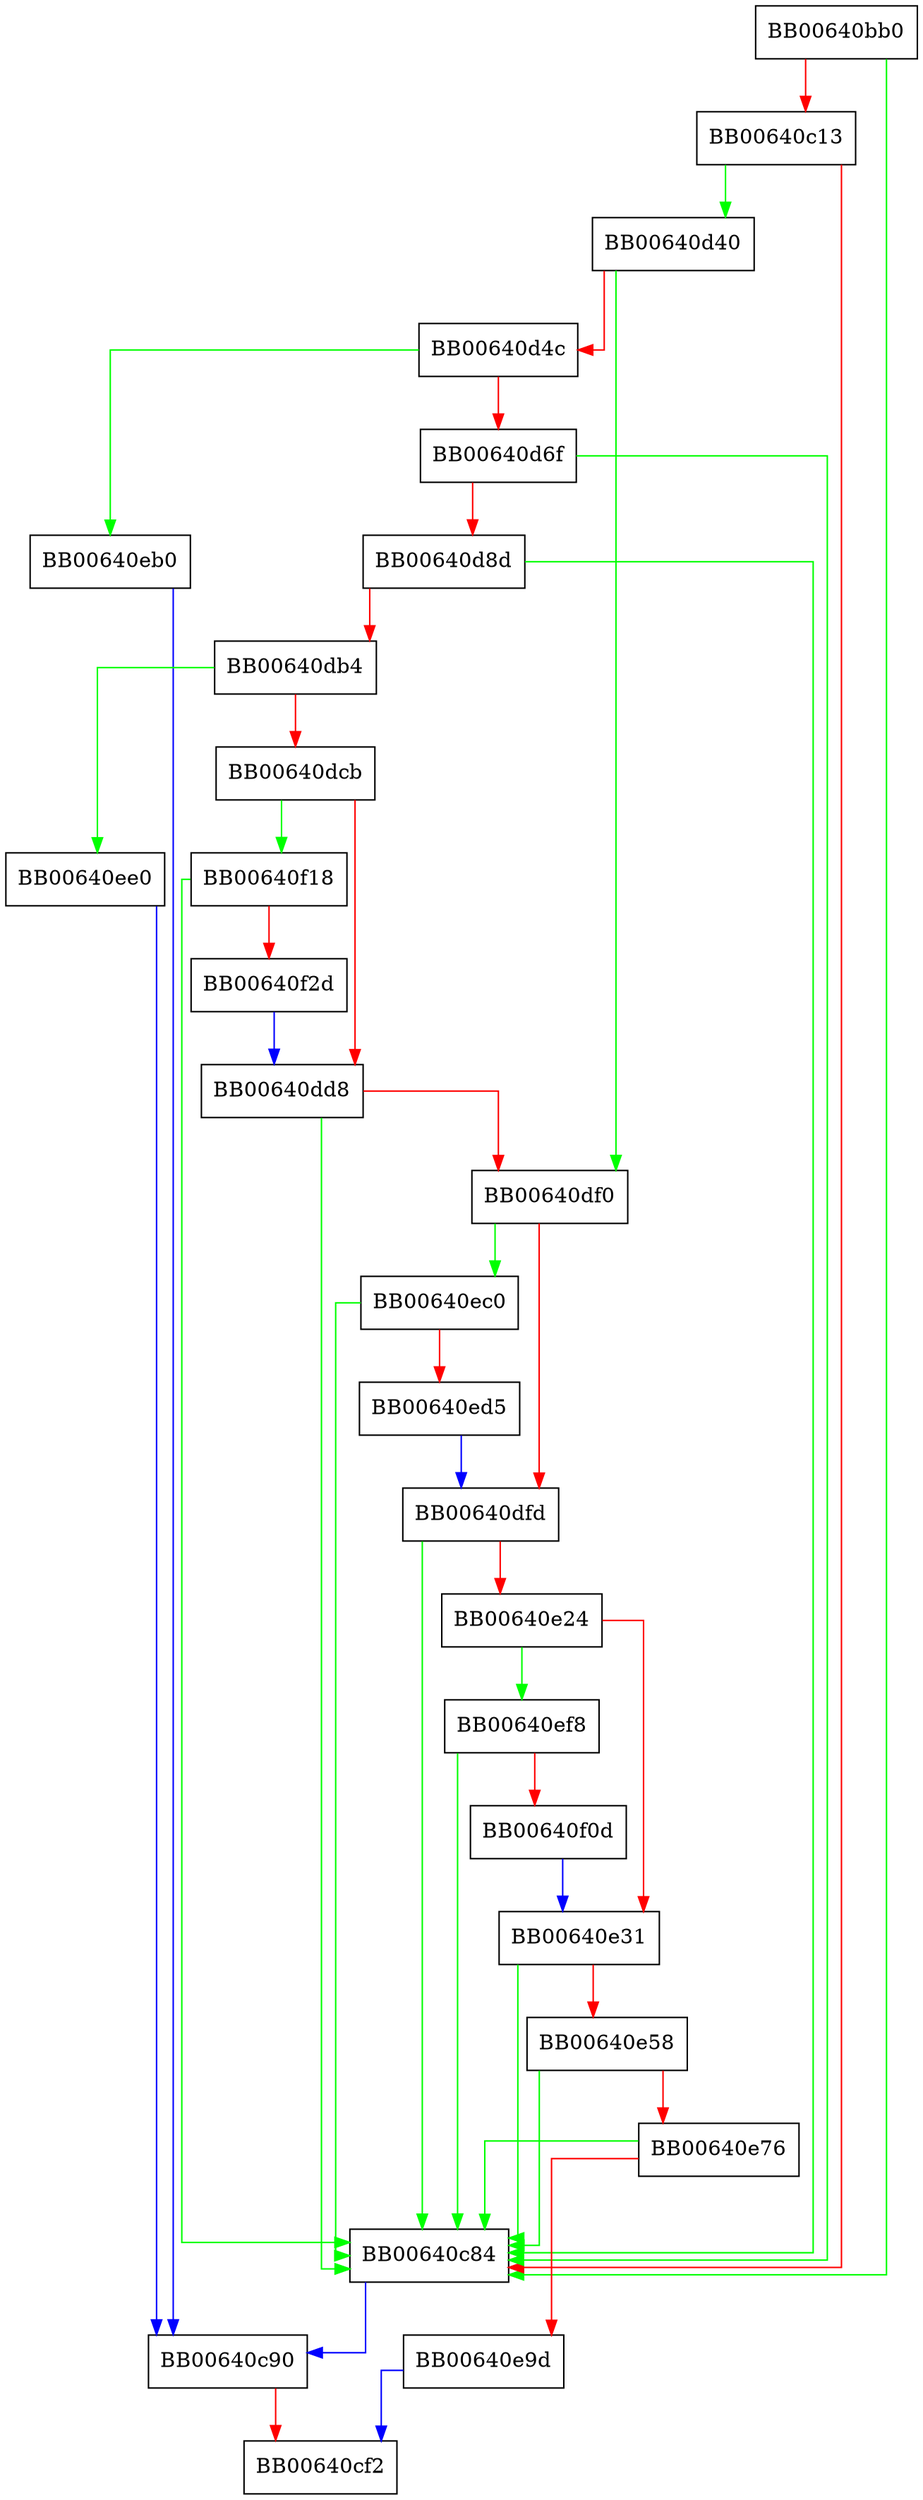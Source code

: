 digraph ossl_rsa_sp800_56b_derive_params_from_pq {
  node [shape="box"];
  graph [splines=ortho];
  BB00640bb0 -> BB00640c84 [color="green"];
  BB00640bb0 -> BB00640c13 [color="red"];
  BB00640c13 -> BB00640d40 [color="green"];
  BB00640c13 -> BB00640c84 [color="red"];
  BB00640c84 -> BB00640c90 [color="blue"];
  BB00640c90 -> BB00640cf2 [color="red"];
  BB00640d40 -> BB00640df0 [color="green"];
  BB00640d40 -> BB00640d4c [color="red"];
  BB00640d4c -> BB00640eb0 [color="green"];
  BB00640d4c -> BB00640d6f [color="red"];
  BB00640d6f -> BB00640c84 [color="green"];
  BB00640d6f -> BB00640d8d [color="red"];
  BB00640d8d -> BB00640c84 [color="green"];
  BB00640d8d -> BB00640db4 [color="red"];
  BB00640db4 -> BB00640ee0 [color="green"];
  BB00640db4 -> BB00640dcb [color="red"];
  BB00640dcb -> BB00640f18 [color="green"];
  BB00640dcb -> BB00640dd8 [color="red"];
  BB00640dd8 -> BB00640c84 [color="green"];
  BB00640dd8 -> BB00640df0 [color="red"];
  BB00640df0 -> BB00640ec0 [color="green"];
  BB00640df0 -> BB00640dfd [color="red"];
  BB00640dfd -> BB00640c84 [color="green"];
  BB00640dfd -> BB00640e24 [color="red"];
  BB00640e24 -> BB00640ef8 [color="green"];
  BB00640e24 -> BB00640e31 [color="red"];
  BB00640e31 -> BB00640c84 [color="green"];
  BB00640e31 -> BB00640e58 [color="red"];
  BB00640e58 -> BB00640c84 [color="green"];
  BB00640e58 -> BB00640e76 [color="red"];
  BB00640e76 -> BB00640c84 [color="green"];
  BB00640e76 -> BB00640e9d [color="red"];
  BB00640e9d -> BB00640cf2 [color="blue"];
  BB00640eb0 -> BB00640c90 [color="blue"];
  BB00640ec0 -> BB00640c84 [color="green"];
  BB00640ec0 -> BB00640ed5 [color="red"];
  BB00640ed5 -> BB00640dfd [color="blue"];
  BB00640ee0 -> BB00640c90 [color="blue"];
  BB00640ef8 -> BB00640c84 [color="green"];
  BB00640ef8 -> BB00640f0d [color="red"];
  BB00640f0d -> BB00640e31 [color="blue"];
  BB00640f18 -> BB00640c84 [color="green"];
  BB00640f18 -> BB00640f2d [color="red"];
  BB00640f2d -> BB00640dd8 [color="blue"];
}
